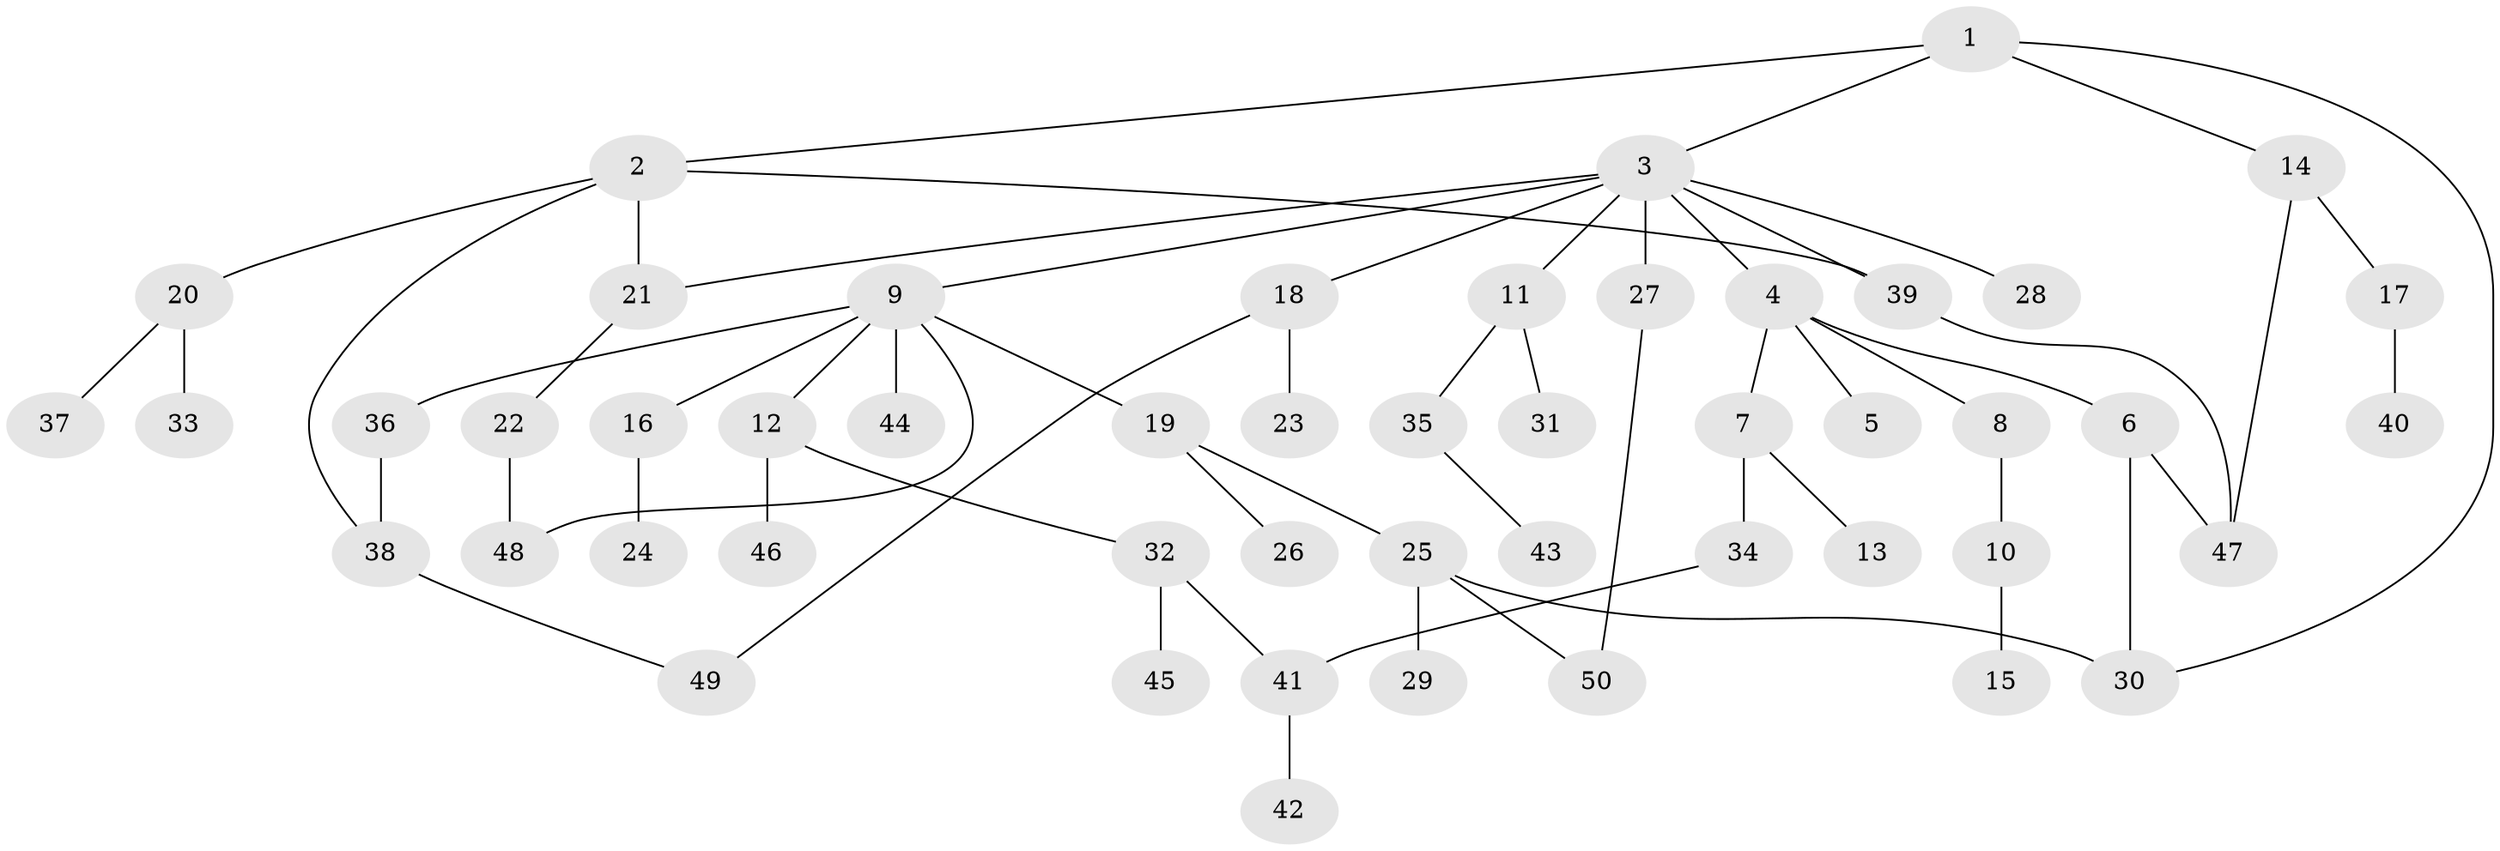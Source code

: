 // coarse degree distribution, {4: 0.11428571428571428, 5: 0.02857142857142857, 3: 0.2571428571428571, 2: 0.2571428571428571, 1: 0.2857142857142857, 8: 0.02857142857142857, 6: 0.02857142857142857}
// Generated by graph-tools (version 1.1) at 2025/36/03/04/25 23:36:14]
// undirected, 50 vertices, 60 edges
graph export_dot {
  node [color=gray90,style=filled];
  1;
  2;
  3;
  4;
  5;
  6;
  7;
  8;
  9;
  10;
  11;
  12;
  13;
  14;
  15;
  16;
  17;
  18;
  19;
  20;
  21;
  22;
  23;
  24;
  25;
  26;
  27;
  28;
  29;
  30;
  31;
  32;
  33;
  34;
  35;
  36;
  37;
  38;
  39;
  40;
  41;
  42;
  43;
  44;
  45;
  46;
  47;
  48;
  49;
  50;
  1 -- 2;
  1 -- 3;
  1 -- 14;
  1 -- 30;
  2 -- 20;
  2 -- 21;
  2 -- 38;
  2 -- 39;
  3 -- 4;
  3 -- 9;
  3 -- 11;
  3 -- 18;
  3 -- 27;
  3 -- 28;
  3 -- 39;
  3 -- 21;
  4 -- 5;
  4 -- 6;
  4 -- 7;
  4 -- 8;
  6 -- 30;
  6 -- 47;
  7 -- 13;
  7 -- 34;
  8 -- 10;
  9 -- 12;
  9 -- 16;
  9 -- 19;
  9 -- 36;
  9 -- 44;
  9 -- 48;
  10 -- 15;
  11 -- 31;
  11 -- 35;
  12 -- 32;
  12 -- 46;
  14 -- 17;
  14 -- 47;
  16 -- 24;
  17 -- 40;
  18 -- 23;
  18 -- 49;
  19 -- 25;
  19 -- 26;
  20 -- 33;
  20 -- 37;
  21 -- 22;
  22 -- 48;
  25 -- 29;
  25 -- 50;
  25 -- 30;
  27 -- 50;
  32 -- 41;
  32 -- 45;
  34 -- 41;
  35 -- 43;
  36 -- 38;
  38 -- 49;
  39 -- 47;
  41 -- 42;
}
